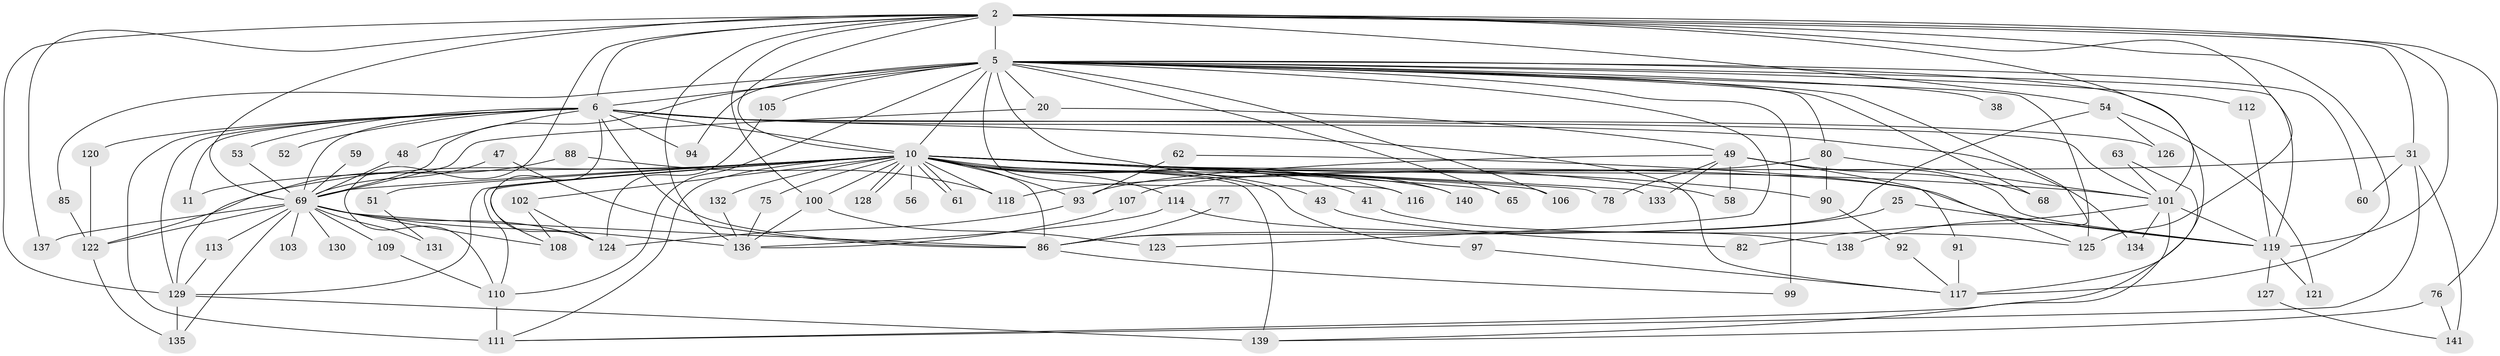 // original degree distribution, {16: 0.014184397163120567, 27: 0.0070921985815602835, 22: 0.014184397163120567, 23: 0.0070921985815602835, 14: 0.0070921985815602835, 35: 0.0070921985815602835, 18: 0.0070921985815602835, 37: 0.0070921985815602835, 2: 0.5531914893617021, 10: 0.0070921985815602835, 8: 0.02127659574468085, 4: 0.07801418439716312, 5: 0.0425531914893617, 11: 0.0070921985815602835, 7: 0.0070921985815602835, 6: 0.028368794326241134, 3: 0.18439716312056736}
// Generated by graph-tools (version 1.1) at 2025/48/03/04/25 21:48:09]
// undirected, 84 vertices, 172 edges
graph export_dot {
graph [start="1"]
  node [color=gray90,style=filled];
  2;
  5 [super="+4"];
  6 [super="+3"];
  10 [super="+7"];
  11;
  20 [super="+19"];
  25;
  31;
  38;
  41;
  43;
  47;
  48;
  49 [super="+22"];
  51;
  52;
  53;
  54;
  56;
  58;
  59;
  60;
  61;
  62;
  63;
  65;
  68;
  69 [super="+67+9"];
  75;
  76;
  77;
  78;
  80 [super="+33"];
  82;
  85 [super="+73"];
  86 [super="+70+46"];
  88;
  90;
  91;
  92;
  93 [super="+24"];
  94 [super="+42"];
  97;
  99 [super="+27"];
  100 [super="+35"];
  101 [super="+44+37+96"];
  102 [super="+45+15"];
  103;
  105;
  106;
  107;
  108 [super="+64"];
  109;
  110 [super="+55+95"];
  111 [super="+98+23"];
  112;
  113;
  114;
  116;
  117 [super="+84"];
  118 [super="+83"];
  119 [super="+66+74+50"];
  120;
  121;
  122 [super="+115"];
  123;
  124 [super="+16"];
  125 [super="+30"];
  126;
  127;
  128;
  129 [super="+18+36+57"];
  130;
  131;
  132;
  133;
  134;
  135 [super="+39"];
  136 [super="+14"];
  137;
  138;
  139 [super="+89+104"];
  140;
  141 [super="+79"];
  2 -- 5 [weight=2];
  2 -- 6 [weight=3];
  2 -- 10 [weight=2];
  2 -- 31;
  2 -- 54;
  2 -- 76;
  2 -- 117 [weight=2];
  2 -- 137;
  2 -- 125;
  2 -- 136;
  2 -- 129 [weight=2];
  2 -- 100;
  2 -- 119 [weight=4];
  2 -- 101 [weight=2];
  2 -- 69 [weight=2];
  2 -- 110;
  5 -- 6 [weight=6];
  5 -- 10 [weight=4];
  5 -- 20 [weight=2];
  5 -- 38 [weight=2];
  5 -- 60;
  5 -- 65;
  5 -- 82;
  5 -- 94;
  5 -- 110;
  5 -- 125 [weight=2];
  5 -- 68;
  5 -- 140;
  5 -- 85;
  5 -- 99 [weight=2];
  5 -- 105;
  5 -- 106;
  5 -- 112;
  5 -- 116;
  5 -- 123;
  5 -- 80 [weight=2];
  5 -- 119 [weight=2];
  5 -- 69 [weight=5];
  5 -- 117;
  6 -- 10 [weight=6];
  6 -- 126;
  6 -- 134;
  6 -- 11;
  6 -- 111 [weight=3];
  6 -- 48;
  6 -- 52;
  6 -- 53;
  6 -- 120;
  6 -- 124;
  6 -- 129;
  6 -- 94;
  6 -- 101 [weight=2];
  6 -- 69 [weight=6];
  6 -- 86;
  6 -- 117;
  10 -- 41;
  10 -- 43 [weight=2];
  10 -- 51 [weight=2];
  10 -- 56 [weight=2];
  10 -- 61;
  10 -- 61;
  10 -- 75;
  10 -- 78;
  10 -- 93 [weight=2];
  10 -- 97;
  10 -- 102 [weight=5];
  10 -- 116;
  10 -- 128;
  10 -- 128;
  10 -- 132;
  10 -- 140;
  10 -- 65;
  10 -- 133;
  10 -- 11;
  10 -- 139 [weight=3];
  10 -- 86 [weight=3];
  10 -- 90;
  10 -- 100 [weight=2];
  10 -- 122 [weight=3];
  10 -- 106;
  10 -- 114;
  10 -- 118 [weight=3];
  10 -- 58;
  10 -- 129;
  10 -- 119;
  10 -- 101 [weight=2];
  10 -- 69 [weight=5];
  10 -- 108;
  10 -- 110;
  10 -- 111;
  20 -- 49;
  20 -- 69;
  25 -- 119;
  25 -- 86;
  31 -- 60;
  31 -- 141 [weight=2];
  31 -- 118;
  31 -- 111;
  41 -- 125;
  43 -- 82;
  47 -- 69;
  47 -- 86;
  48 -- 69;
  49 -- 78;
  49 -- 91;
  49 -- 93;
  49 -- 68;
  49 -- 133;
  49 -- 58;
  49 -- 119;
  51 -- 131;
  53 -- 69;
  54 -- 121;
  54 -- 126;
  54 -- 86;
  59 -- 69 [weight=2];
  62 -- 93;
  62 -- 125;
  63 -- 101;
  63 -- 111;
  69 -- 130;
  69 -- 131;
  69 -- 135;
  69 -- 136 [weight=2];
  69 -- 137;
  69 -- 103 [weight=2];
  69 -- 109;
  69 -- 113;
  69 -- 122;
  69 -- 124;
  69 -- 108;
  69 -- 86;
  75 -- 136;
  76 -- 141;
  76 -- 139;
  77 -- 86 [weight=2];
  80 -- 107;
  80 -- 90;
  80 -- 101 [weight=3];
  85 -- 122 [weight=2];
  86 -- 99;
  88 -- 118;
  88 -- 129;
  90 -- 92;
  91 -- 117;
  92 -- 117;
  93 -- 124;
  97 -- 117;
  100 -- 136;
  100 -- 123;
  101 -- 138;
  101 -- 134;
  101 -- 139 [weight=2];
  101 -- 119;
  102 -- 108;
  102 -- 124;
  105 -- 124;
  107 -- 136;
  109 -- 110;
  110 -- 111;
  112 -- 119;
  113 -- 129;
  114 -- 138;
  114 -- 136;
  119 -- 121;
  119 -- 127;
  120 -- 122;
  122 -- 135;
  127 -- 141;
  129 -- 135;
  129 -- 139;
  132 -- 136;
}
